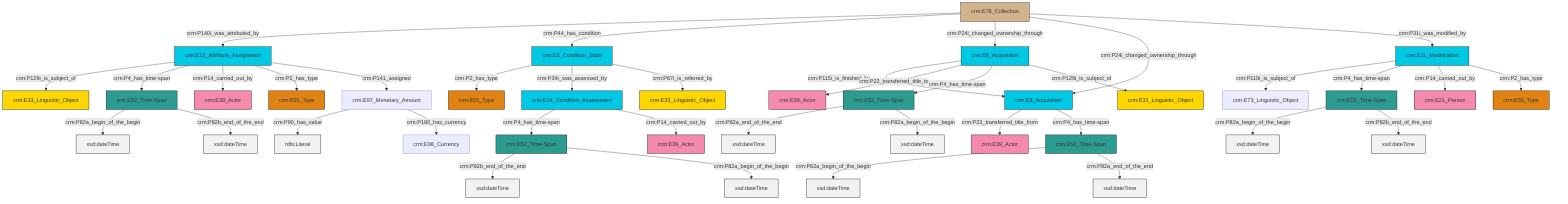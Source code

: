graph TD
classDef Literal fill:#f2f2f2,stroke:#000000;
classDef CRM_Entity fill:#FFFFFF,stroke:#000000;
classDef Temporal_Entity fill:#00C9E6, stroke:#000000;
classDef Type fill:#E18312, stroke:#000000;
classDef Time-Span fill:#2C9C91, stroke:#000000;
classDef Appellation fill:#FFEB7F, stroke:#000000;
classDef Place fill:#008836, stroke:#000000;
classDef Persistent_Item fill:#B266B2, stroke:#000000;
classDef Conceptual_Object fill:#FFD700, stroke:#000000;
classDef Physical_Thing fill:#D2B48C, stroke:#000000;
classDef Actor fill:#f58aad, stroke:#000000;
classDef PC_Classes fill:#4ce600, stroke:#000000;
classDef Multi fill:#cccccc,stroke:#000000;

2["crm:E52_Time-Span"]:::Time-Span -->|crm:P82a_begin_of_the_begin| 3[xsd:dateTime]:::Literal
4["crm:E52_Time-Span"]:::Time-Span -->|crm:P82a_end_of_the_end| 5[xsd:dateTime]:::Literal
6["crm:E3_Condition_State"]:::Temporal_Entity -->|crm:P2_has_type| 7["crm:E55_Type"]:::Type
8["crm:E8_Acquisition"]:::Temporal_Entity -->|crm:P115i_is_finished_by| 9["crm:E8_Acquisition"]:::Temporal_Entity
6["crm:E3_Condition_State"]:::Temporal_Entity -->|crm:P34i_was_assessed_by| 10["crm:E14_Condition_Assessment"]:::Temporal_Entity
9["crm:E8_Acquisition"]:::Temporal_Entity -->|crm:P23_transferred_title_from| 11["crm:E39_Actor"]:::Actor
12["crm:E52_Time-Span"]:::Time-Span -->|crm:P82a_begin_of_the_begin| 13[xsd:dateTime]:::Literal
10["crm:E14_Condition_Assessment"]:::Temporal_Entity -->|crm:P4_has_time-span| 14["crm:E52_Time-Span"]:::Time-Span
15["crm:E11_Modification"]:::Temporal_Entity -->|crm:P119i_is_subject_of| 16["crm:E73_Linguistic_Object"]:::Default
12["crm:E52_Time-Span"]:::Time-Span -->|crm:P82b_end_of_the_end| 20[xsd:dateTime]:::Literal
0["crm:E78_Collection"]:::Physical_Thing -->|crm:P140i_was_attributed_by| 21["crm:E13_Attribute_Assignment"]:::Temporal_Entity
21["crm:E13_Attribute_Assignment"]:::Temporal_Entity -->|crm:P129i_is_subject_of| 22["crm:E33_Linguistic_Object"]:::Conceptual_Object
24["crm:E52_Time-Span"]:::Time-Span -->|crm:P82a_begin_of_the_begin| 25[xsd:dateTime]:::Literal
0["crm:E78_Collection"]:::Physical_Thing -->|crm:P44_has_condition| 6["crm:E3_Condition_State"]:::Temporal_Entity
24["crm:E52_Time-Span"]:::Time-Span -->|crm:P82a_end_of_the_end| 26[xsd:dateTime]:::Literal
2["crm:E52_Time-Span"]:::Time-Span -->|crm:P82b_end_of_the_end| 29[xsd:dateTime]:::Literal
4["crm:E52_Time-Span"]:::Time-Span -->|crm:P82a_begin_of_the_begin| 34[xsd:dateTime]:::Literal
8["crm:E8_Acquisition"]:::Temporal_Entity -->|crm:P22_transferred_title_to| 27["crm:E39_Actor"]:::Actor
15["crm:E11_Modification"]:::Temporal_Entity -->|crm:P4_has_time-span| 2["crm:E52_Time-Span"]:::Time-Span
36["crm:E97_Monetary_Amount"]:::Default -->|crm:P90_has_value| 37[rdfs:Literal]:::Literal
36["crm:E97_Monetary_Amount"]:::Default -->|crm:P180_has_currency| 39["crm:E98_Currency"]:::Default
21["crm:E13_Attribute_Assignment"]:::Temporal_Entity -->|crm:P4_has_time-span| 12["crm:E52_Time-Span"]:::Time-Span
0["crm:E78_Collection"]:::Physical_Thing -->|crm:P24i_changed_ownership_through| 8["crm:E8_Acquisition"]:::Temporal_Entity
21["crm:E13_Attribute_Assignment"]:::Temporal_Entity -->|crm:P14_carried_out_by| 44["crm:E39_Actor"]:::Actor
14["crm:E52_Time-Span"]:::Time-Span -->|crm:P82b_end_of_the_end| 45[xsd:dateTime]:::Literal
10["crm:E14_Condition_Assessment"]:::Temporal_Entity -->|crm:P14_carried_out_by| 48["crm:E39_Actor"]:::Actor
14["crm:E52_Time-Span"]:::Time-Span -->|crm:P82a_begin_of_the_begin| 49[xsd:dateTime]:::Literal
8["crm:E8_Acquisition"]:::Temporal_Entity -->|crm:P4_has_time-span| 4["crm:E52_Time-Span"]:::Time-Span
21["crm:E13_Attribute_Assignment"]:::Temporal_Entity -->|crm:P2_has_type| 46["crm:E55_Type"]:::Type
8["crm:E8_Acquisition"]:::Temporal_Entity -->|crm:P129i_is_subject_of| 31["crm:E33_Linguistic_Object"]:::Conceptual_Object
15["crm:E11_Modification"]:::Temporal_Entity -->|crm:P14_carried_out_by| 53["crm:E21_Person"]:::Actor
9["crm:E8_Acquisition"]:::Temporal_Entity -->|crm:P4_has_time-span| 24["crm:E52_Time-Span"]:::Time-Span
0["crm:E78_Collection"]:::Physical_Thing -->|crm:P24i_changed_ownership_through| 9["crm:E8_Acquisition"]:::Temporal_Entity
21["crm:E13_Attribute_Assignment"]:::Temporal_Entity -->|crm:P141_assigned| 36["crm:E97_Monetary_Amount"]:::Default
0["crm:E78_Collection"]:::Physical_Thing -->|crm:P31i_was_modified_by| 15["crm:E11_Modification"]:::Temporal_Entity
6["crm:E3_Condition_State"]:::Temporal_Entity -->|crm:P67i_is_referred_by| 42["crm:E33_Linguistic_Object"]:::Conceptual_Object
15["crm:E11_Modification"]:::Temporal_Entity -->|crm:P2_has_type| 58["crm:E55_Type"]:::Type